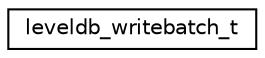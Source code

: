 digraph "Graphical Class Hierarchy"
{
  edge [fontname="Helvetica",fontsize="10",labelfontname="Helvetica",labelfontsize="10"];
  node [fontname="Helvetica",fontsize="10",shape=record];
  rankdir="LR";
  Node1 [label="leveldb_writebatch_t",height=0.2,width=0.4,color="black", fillcolor="white", style="filled",URL="$structleveldb__writebatch__t.html"];
}
